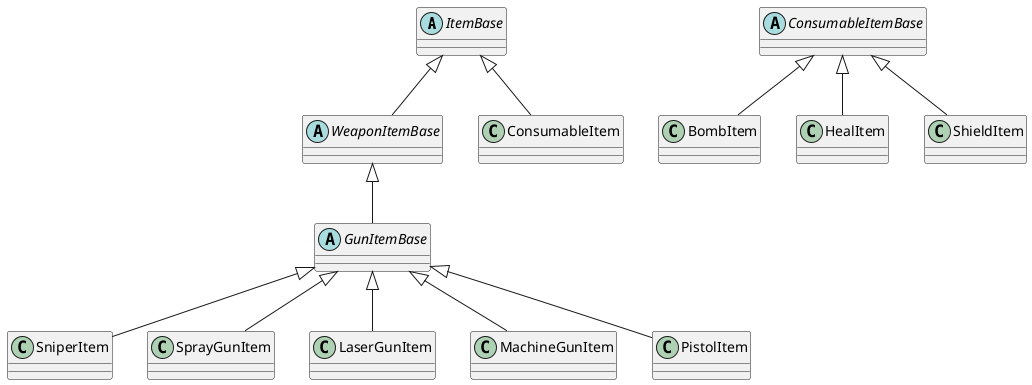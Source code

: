 @startuml ItemData

abstract class ItemBase
{

}

abstract class ConsumableItemBase
{

}

abstract class WeaponItemBase
{

}

abstract class GunItemBase
{

}

class BombItem
{

}

class HealItem
{

}

class ShieldItem
{

}

class SniperItem
{

}

class SprayGunItem
{

}

class LaserGunItem
{

}

class MachineGunItem
{

}

class PistolItem
{

}
ItemBase <|-- ConsumableItem

ConsumableItemBase <|-- BombItem
ConsumableItemBase <|-- HealItem
ConsumableItemBase <|-- ShieldItem

ItemBase <|-- WeaponItemBase
WeaponItemBase <|-- GunItemBase

GunItemBase <|-- PistolItem
GunItemBase <|-- SniperItem
GunItemBase <|-- MachineGunItem
GunItemBase <|-- SprayGunItem
GunItemBase <|-- LaserGunItem

@enduml